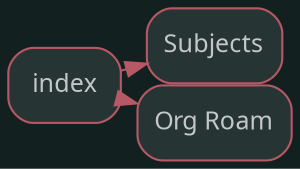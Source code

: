 digraph "index" {graph [nodesep=0,ranksep=0,rankdir="LR",bgcolor="#132020"];node [shape="rectangle",style="rounded,filled",fontname="sans",fontsize="12px",labelfontname="sans",color="#b75867",fillcolor="#273434",fontcolor="#c4c7c7"];"index" [label="index",tooltip="index",URL="/Knowledge/index.html",target="_parent"];"Subjects" [label="Subjects",tooltip="Subjects",URL="/Knowledge/Subjects.html",target="_parent"];"Org Roam" [label="Org Roam",tooltip="Org Roam",URL="/Knowledge/Org Roam.html",target="_parent"];subgraph "Forward index" {edge [color="#b75867"];"index" -> "Subjects";"index" -> "Org Roam";}
node [shape="rectangle",style="rounded",fontname="sans",fontsize="12px",labelfontname="sans",color="#b75867",fillcolor="#FFFFFF",fontcolor="#c4c7c7"];subgraph "Backward index" {edge [dir="back",color="#FFFFFF"];}node [shape="rectangle",style="rounded,filled",fontname="sans",fontsize="12px",labelfontname="sans",color="#b75867",fillcolor="#273434",fontcolor="#c4c7c7"];"Subjects" [label="Subjects",tooltip="Subjects",URL="/Knowledge/Subjects.html",target="_parent"];subgraph "Forward Subjects" {edge [color="#b75867"];}
node [shape="rectangle",style="rounded",fontname="sans",fontsize="12px",labelfontname="sans",color="#b75867",fillcolor="#FFFFFF",fontcolor="#c4c7c7"];subgraph "Backward Subjects" {edge [dir="back",color="#FFFFFF"];}node [shape="rectangle",style="rounded,filled",fontname="sans",fontsize="12px",labelfontname="sans",color="#b75867",fillcolor="#273434",fontcolor="#c4c7c7"];"Org Roam" [label="Org Roam",tooltip="Org Roam",URL="/Knowledge/Org Roam.html",target="_parent"];subgraph "Forward Org Roam" {edge [color="#b75867"];}
node [shape="rectangle",style="rounded",fontname="sans",fontsize="12px",labelfontname="sans",color="#b75867",fillcolor="#FFFFFF",fontcolor="#c4c7c7"];subgraph "Backward Org Roam" {edge [dir="back",color="#FFFFFF"];}}